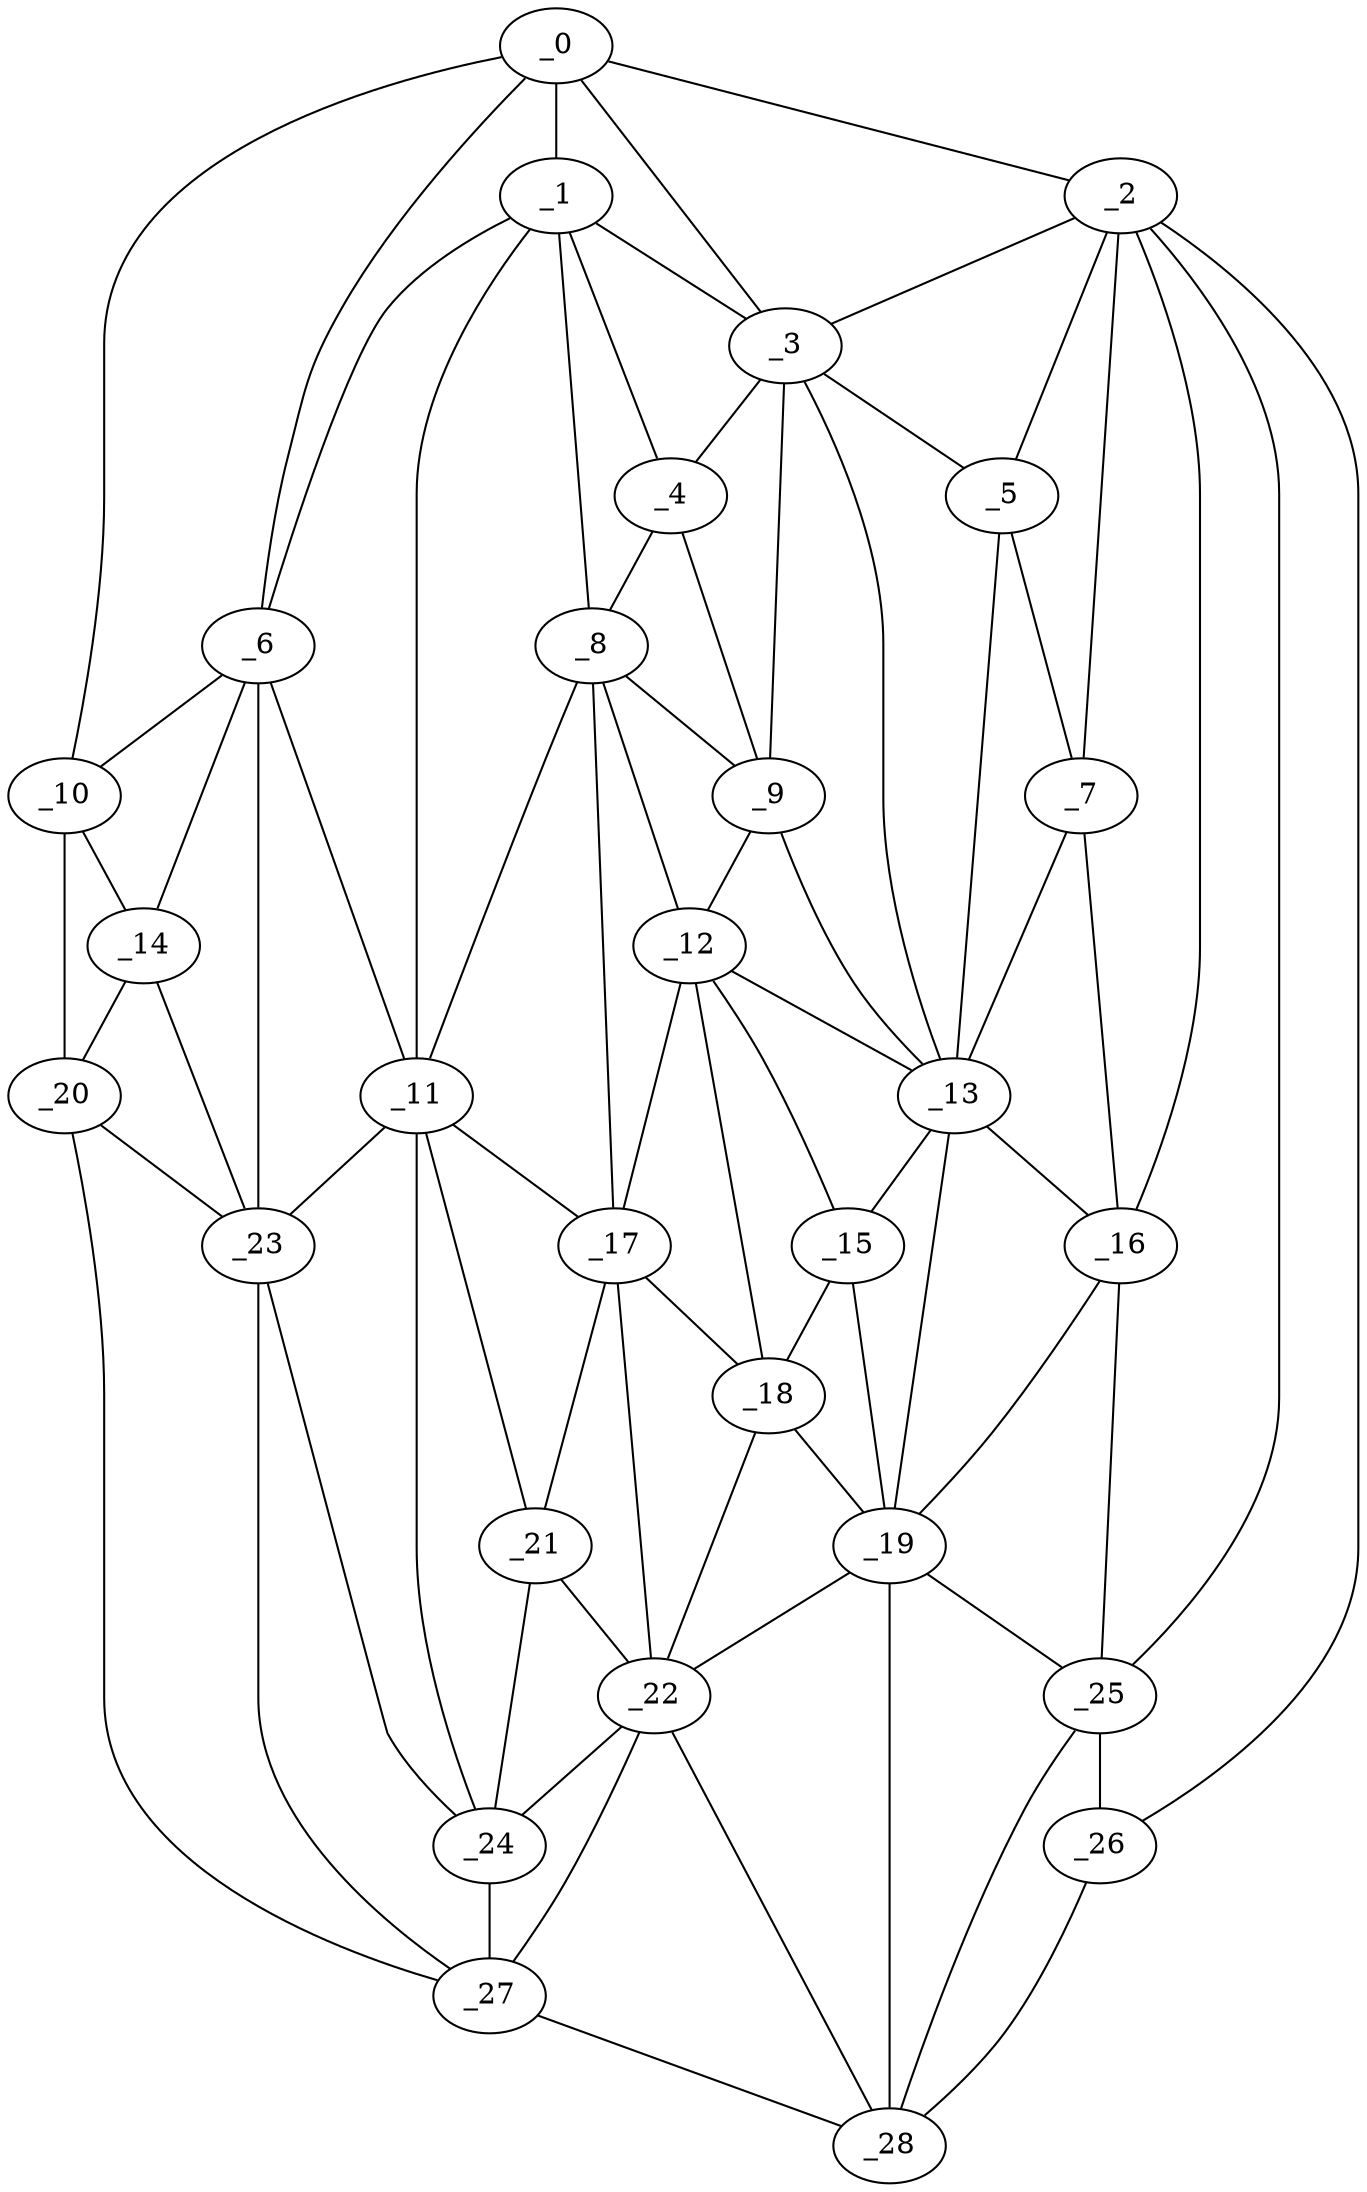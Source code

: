 graph "obj13__25.gxl" {
	_0	 [x=32,
		y=29];
	_1	 [x=36,
		y=36];
	_0 -- _1	 [valence=1];
	_2	 [x=38,
		y=110];
	_0 -- _2	 [valence=1];
	_3	 [x=41,
		y=67];
	_0 -- _3	 [valence=2];
	_6	 [x=51,
		y=20];
	_0 -- _6	 [valence=1];
	_10	 [x=54,
		y=5];
	_0 -- _10	 [valence=1];
	_1 -- _3	 [valence=2];
	_4	 [x=43,
		y=61];
	_1 -- _4	 [valence=2];
	_1 -- _6	 [valence=1];
	_8	 [x=52,
		y=58];
	_1 -- _8	 [valence=2];
	_11	 [x=61,
		y=48];
	_1 -- _11	 [valence=2];
	_2 -- _3	 [valence=2];
	_5	 [x=43,
		y=101];
	_2 -- _5	 [valence=2];
	_7	 [x=51,
		y=101];
	_2 -- _7	 [valence=1];
	_16	 [x=67,
		y=103];
	_2 -- _16	 [valence=2];
	_25	 [x=84,
		y=117];
	_2 -- _25	 [valence=2];
	_26	 [x=90,
		y=126];
	_2 -- _26	 [valence=1];
	_3 -- _4	 [valence=2];
	_3 -- _5	 [valence=1];
	_9	 [x=53,
		y=67];
	_3 -- _9	 [valence=2];
	_13	 [x=62,
		y=82];
	_3 -- _13	 [valence=2];
	_4 -- _8	 [valence=1];
	_4 -- _9	 [valence=1];
	_5 -- _7	 [valence=1];
	_5 -- _13	 [valence=2];
	_6 -- _10	 [valence=2];
	_6 -- _11	 [valence=2];
	_14	 [x=63,
		y=10];
	_6 -- _14	 [valence=1];
	_23	 [x=80,
		y=24];
	_6 -- _23	 [valence=1];
	_7 -- _13	 [valence=2];
	_7 -- _16	 [valence=2];
	_8 -- _9	 [valence=2];
	_8 -- _11	 [valence=1];
	_12	 [x=62,
		y=69];
	_8 -- _12	 [valence=2];
	_17	 [x=69,
		y=56];
	_8 -- _17	 [valence=2];
	_9 -- _12	 [valence=1];
	_9 -- _13	 [valence=1];
	_10 -- _14	 [valence=2];
	_20	 [x=77,
		y=5];
	_10 -- _20	 [valence=1];
	_11 -- _17	 [valence=1];
	_21	 [x=78,
		y=54];
	_11 -- _21	 [valence=2];
	_11 -- _23	 [valence=2];
	_24	 [x=83,
		y=41];
	_11 -- _24	 [valence=1];
	_12 -- _13	 [valence=1];
	_15	 [x=66,
		y=81];
	_12 -- _15	 [valence=2];
	_12 -- _17	 [valence=1];
	_18	 [x=70,
		y=66];
	_12 -- _18	 [valence=1];
	_13 -- _15	 [valence=2];
	_13 -- _16	 [valence=1];
	_19	 [x=72,
		y=85];
	_13 -- _19	 [valence=1];
	_14 -- _20	 [valence=1];
	_14 -- _23	 [valence=2];
	_15 -- _18	 [valence=2];
	_15 -- _19	 [valence=2];
	_16 -- _19	 [valence=1];
	_16 -- _25	 [valence=1];
	_17 -- _18	 [valence=2];
	_17 -- _21	 [valence=2];
	_22	 [x=79,
		y=65];
	_17 -- _22	 [valence=2];
	_18 -- _19	 [valence=1];
	_18 -- _22	 [valence=1];
	_19 -- _22	 [valence=2];
	_19 -- _25	 [valence=2];
	_28	 [x=100,
		y=117];
	_19 -- _28	 [valence=2];
	_20 -- _23	 [valence=2];
	_27	 [x=99,
		y=30];
	_20 -- _27	 [valence=1];
	_21 -- _22	 [valence=2];
	_21 -- _24	 [valence=2];
	_22 -- _24	 [valence=2];
	_22 -- _27	 [valence=2];
	_22 -- _28	 [valence=2];
	_23 -- _24	 [valence=2];
	_23 -- _27	 [valence=1];
	_24 -- _27	 [valence=2];
	_25 -- _26	 [valence=2];
	_25 -- _28	 [valence=2];
	_26 -- _28	 [valence=1];
	_27 -- _28	 [valence=1];
}
